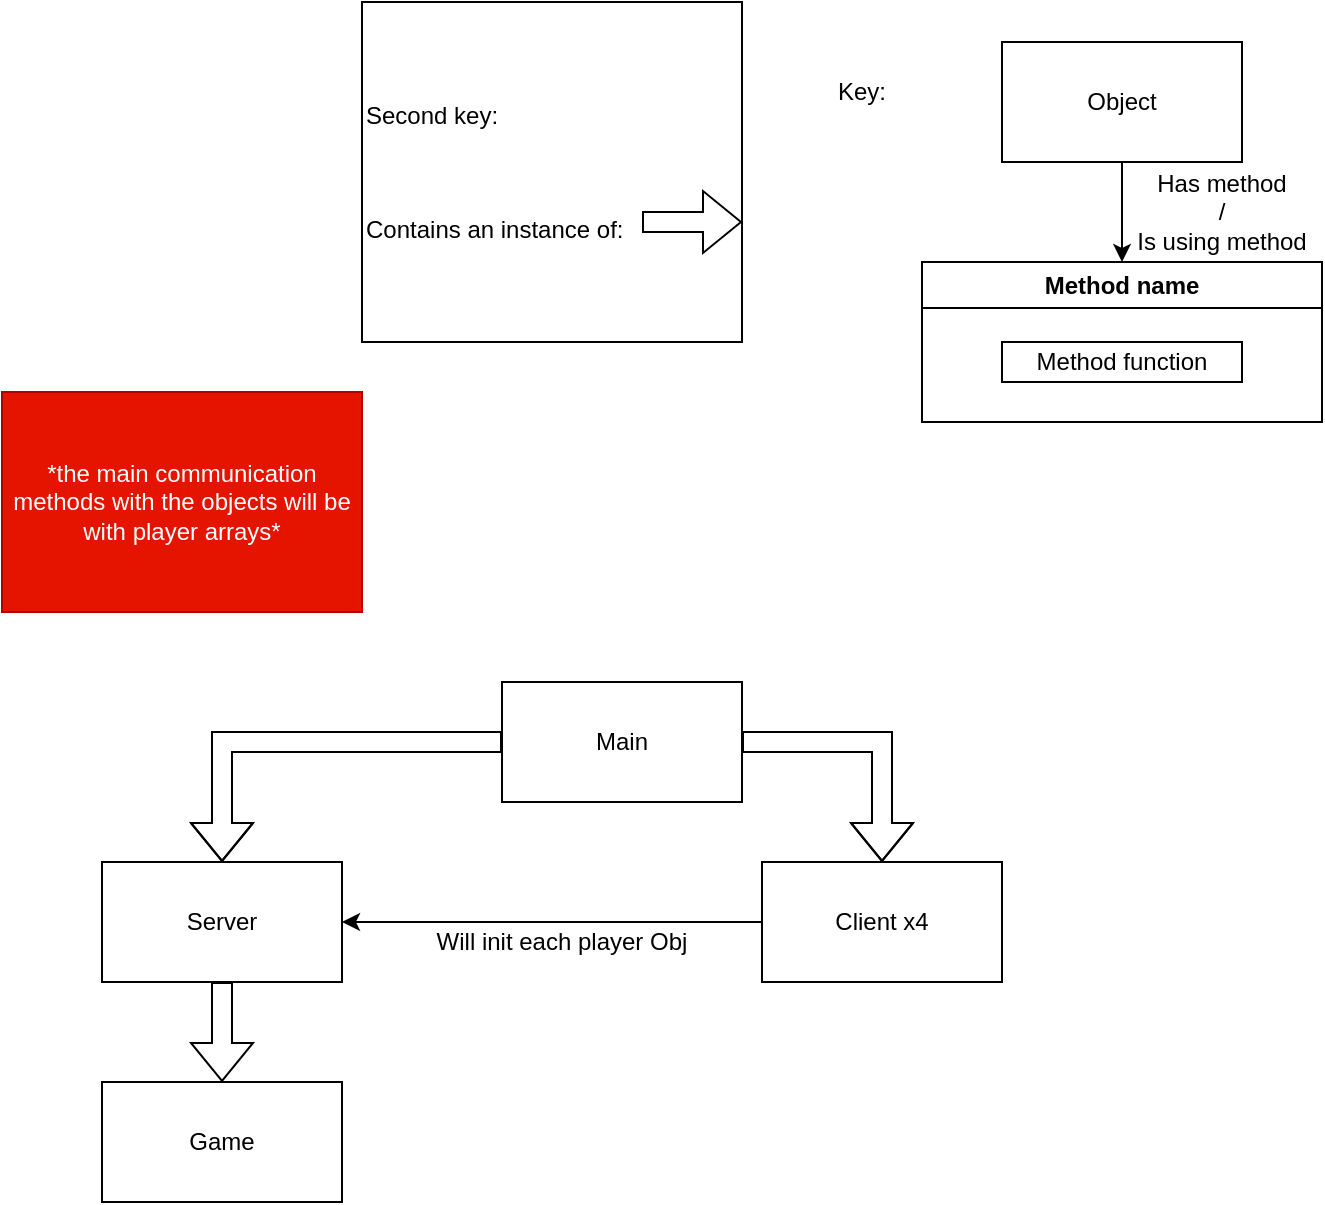 <mxfile version="26.2.12">
  <diagram name="Page-1" id="3-hoNx-oFPBd3e3wgJj-">
    <mxGraphModel dx="680" dy="1459" grid="1" gridSize="10" guides="1" tooltips="1" connect="1" arrows="1" fold="1" page="1" pageScale="1" pageWidth="850" pageHeight="1100" math="0" shadow="0">
      <root>
        <mxCell id="0" />
        <mxCell id="1" parent="0" />
        <mxCell id="-2NJOU67YEYeew-TCaY0-5" style="edgeStyle=orthogonalEdgeStyle;rounded=0;orthogonalLoop=1;jettySize=auto;html=1;shape=flexArrow;" edge="1" parent="1" source="-2NJOU67YEYeew-TCaY0-1" target="-2NJOU67YEYeew-TCaY0-4">
          <mxGeometry relative="1" as="geometry" />
        </mxCell>
        <mxCell id="-2NJOU67YEYeew-TCaY0-1" value="Main" style="rounded=0;whiteSpace=wrap;html=1;" vertex="1" parent="1">
          <mxGeometry x="320" y="330" width="120" height="60" as="geometry" />
        </mxCell>
        <mxCell id="-2NJOU67YEYeew-TCaY0-2" value="Server" style="rounded=0;whiteSpace=wrap;html=1;" vertex="1" parent="1">
          <mxGeometry x="120" y="420" width="120" height="60" as="geometry" />
        </mxCell>
        <mxCell id="-2NJOU67YEYeew-TCaY0-8" style="edgeStyle=orthogonalEdgeStyle;rounded=0;orthogonalLoop=1;jettySize=auto;html=1;entryX=1;entryY=0.5;entryDx=0;entryDy=0;" edge="1" parent="1" source="-2NJOU67YEYeew-TCaY0-4" target="-2NJOU67YEYeew-TCaY0-2">
          <mxGeometry relative="1" as="geometry" />
        </mxCell>
        <mxCell id="-2NJOU67YEYeew-TCaY0-4" value="Client x4" style="rounded=0;whiteSpace=wrap;html=1;" vertex="1" parent="1">
          <mxGeometry x="450" y="420" width="120" height="60" as="geometry" />
        </mxCell>
        <mxCell id="-2NJOU67YEYeew-TCaY0-6" value="Game" style="rounded=0;whiteSpace=wrap;html=1;" vertex="1" parent="1">
          <mxGeometry x="120" y="530" width="120" height="60" as="geometry" />
        </mxCell>
        <mxCell id="-2NJOU67YEYeew-TCaY0-9" value="Will init each player Obj" style="text;html=1;align=center;verticalAlign=middle;whiteSpace=wrap;rounded=0;" vertex="1" parent="1">
          <mxGeometry x="275" y="450" width="150" height="20" as="geometry" />
        </mxCell>
        <mxCell id="-2NJOU67YEYeew-TCaY0-12" value="Second key:&lt;div&gt;&lt;br&gt;&lt;/div&gt;&lt;br&gt;&lt;div&gt;&lt;br&gt;&lt;/div&gt;&lt;div&gt;Contains an instance of: &lt;br&gt;&lt;/div&gt;" style="rounded=0;whiteSpace=wrap;html=1;labelPosition=center;verticalLabelPosition=middle;align=left;verticalAlign=middle;textDirection=ltr;" vertex="1" parent="1">
          <mxGeometry x="250" y="-10" width="190" height="170" as="geometry" />
        </mxCell>
        <mxCell id="-2NJOU67YEYeew-TCaY0-17" value="" style="shape=flexArrow;endArrow=classic;html=1;rounded=0;exitX=0;exitY=0.5;exitDx=0;exitDy=0;entryX=0.5;entryY=0;entryDx=0;entryDy=0;" edge="1" parent="1" source="-2NJOU67YEYeew-TCaY0-1" target="-2NJOU67YEYeew-TCaY0-2">
          <mxGeometry width="50" height="50" relative="1" as="geometry">
            <mxPoint x="290" y="380" as="sourcePoint" />
            <mxPoint x="340" y="330" as="targetPoint" />
            <Array as="points">
              <mxPoint x="180" y="360" />
            </Array>
          </mxGeometry>
        </mxCell>
        <mxCell id="-2NJOU67YEYeew-TCaY0-18" value="" style="shape=flexArrow;endArrow=classic;html=1;rounded=0;" edge="1" parent="1">
          <mxGeometry width="50" height="50" relative="1" as="geometry">
            <mxPoint x="390" y="100" as="sourcePoint" />
            <mxPoint x="440" y="100" as="targetPoint" />
          </mxGeometry>
        </mxCell>
        <mxCell id="-2NJOU67YEYeew-TCaY0-19" value="" style="shape=flexArrow;endArrow=classic;html=1;rounded=0;entryX=0.5;entryY=0;entryDx=0;entryDy=0;exitX=0.5;exitY=1;exitDx=0;exitDy=0;" edge="1" parent="1" source="-2NJOU67YEYeew-TCaY0-2" target="-2NJOU67YEYeew-TCaY0-6">
          <mxGeometry width="50" height="50" relative="1" as="geometry">
            <mxPoint x="170" y="480" as="sourcePoint" />
            <mxPoint x="220" y="430" as="targetPoint" />
          </mxGeometry>
        </mxCell>
        <mxCell id="-2NJOU67YEYeew-TCaY0-25" value="Method name" style="swimlane;whiteSpace=wrap;html=1;" vertex="1" parent="1">
          <mxGeometry x="530" y="120" width="200" height="80" as="geometry">
            <mxRectangle x="530" y="120" width="110" height="30" as="alternateBounds" />
          </mxGeometry>
        </mxCell>
        <mxCell id="-2NJOU67YEYeew-TCaY0-26" value="Method function" style="rounded=0;whiteSpace=wrap;html=1;" vertex="1" parent="-2NJOU67YEYeew-TCaY0-25">
          <mxGeometry x="40" y="40" width="120" height="20" as="geometry" />
        </mxCell>
        <mxCell id="-2NJOU67YEYeew-TCaY0-27" value="Key:" style="text;html=1;align=center;verticalAlign=middle;whiteSpace=wrap;rounded=0;" vertex="1" parent="1">
          <mxGeometry x="470" y="20" width="60" height="30" as="geometry" />
        </mxCell>
        <mxCell id="-2NJOU67YEYeew-TCaY0-29" style="edgeStyle=orthogonalEdgeStyle;rounded=0;orthogonalLoop=1;jettySize=auto;html=1;entryX=0.5;entryY=0;entryDx=0;entryDy=0;" edge="1" parent="1" source="-2NJOU67YEYeew-TCaY0-28" target="-2NJOU67YEYeew-TCaY0-25">
          <mxGeometry relative="1" as="geometry" />
        </mxCell>
        <mxCell id="-2NJOU67YEYeew-TCaY0-28" value="Object" style="rounded=0;whiteSpace=wrap;html=1;" vertex="1" parent="1">
          <mxGeometry x="570" y="10" width="120" height="60" as="geometry" />
        </mxCell>
        <mxCell id="-2NJOU67YEYeew-TCaY0-30" value="&lt;div&gt;Has method&lt;/div&gt;&lt;div&gt;/&lt;/div&gt;&lt;div&gt;Is using method&lt;/div&gt;" style="text;html=1;align=center;verticalAlign=middle;whiteSpace=wrap;rounded=0;" vertex="1" parent="1">
          <mxGeometry x="630" y="80" width="100" height="30" as="geometry" />
        </mxCell>
        <mxCell id="-2NJOU67YEYeew-TCaY0-31" value="*the main communication methods with the objects will be with player arrays*" style="rounded=0;whiteSpace=wrap;html=1;fillColor=#e51400;fontColor=#ffffff;strokeColor=#B20000;" vertex="1" parent="1">
          <mxGeometry x="70" y="185" width="180" height="110" as="geometry" />
        </mxCell>
      </root>
    </mxGraphModel>
  </diagram>
</mxfile>
